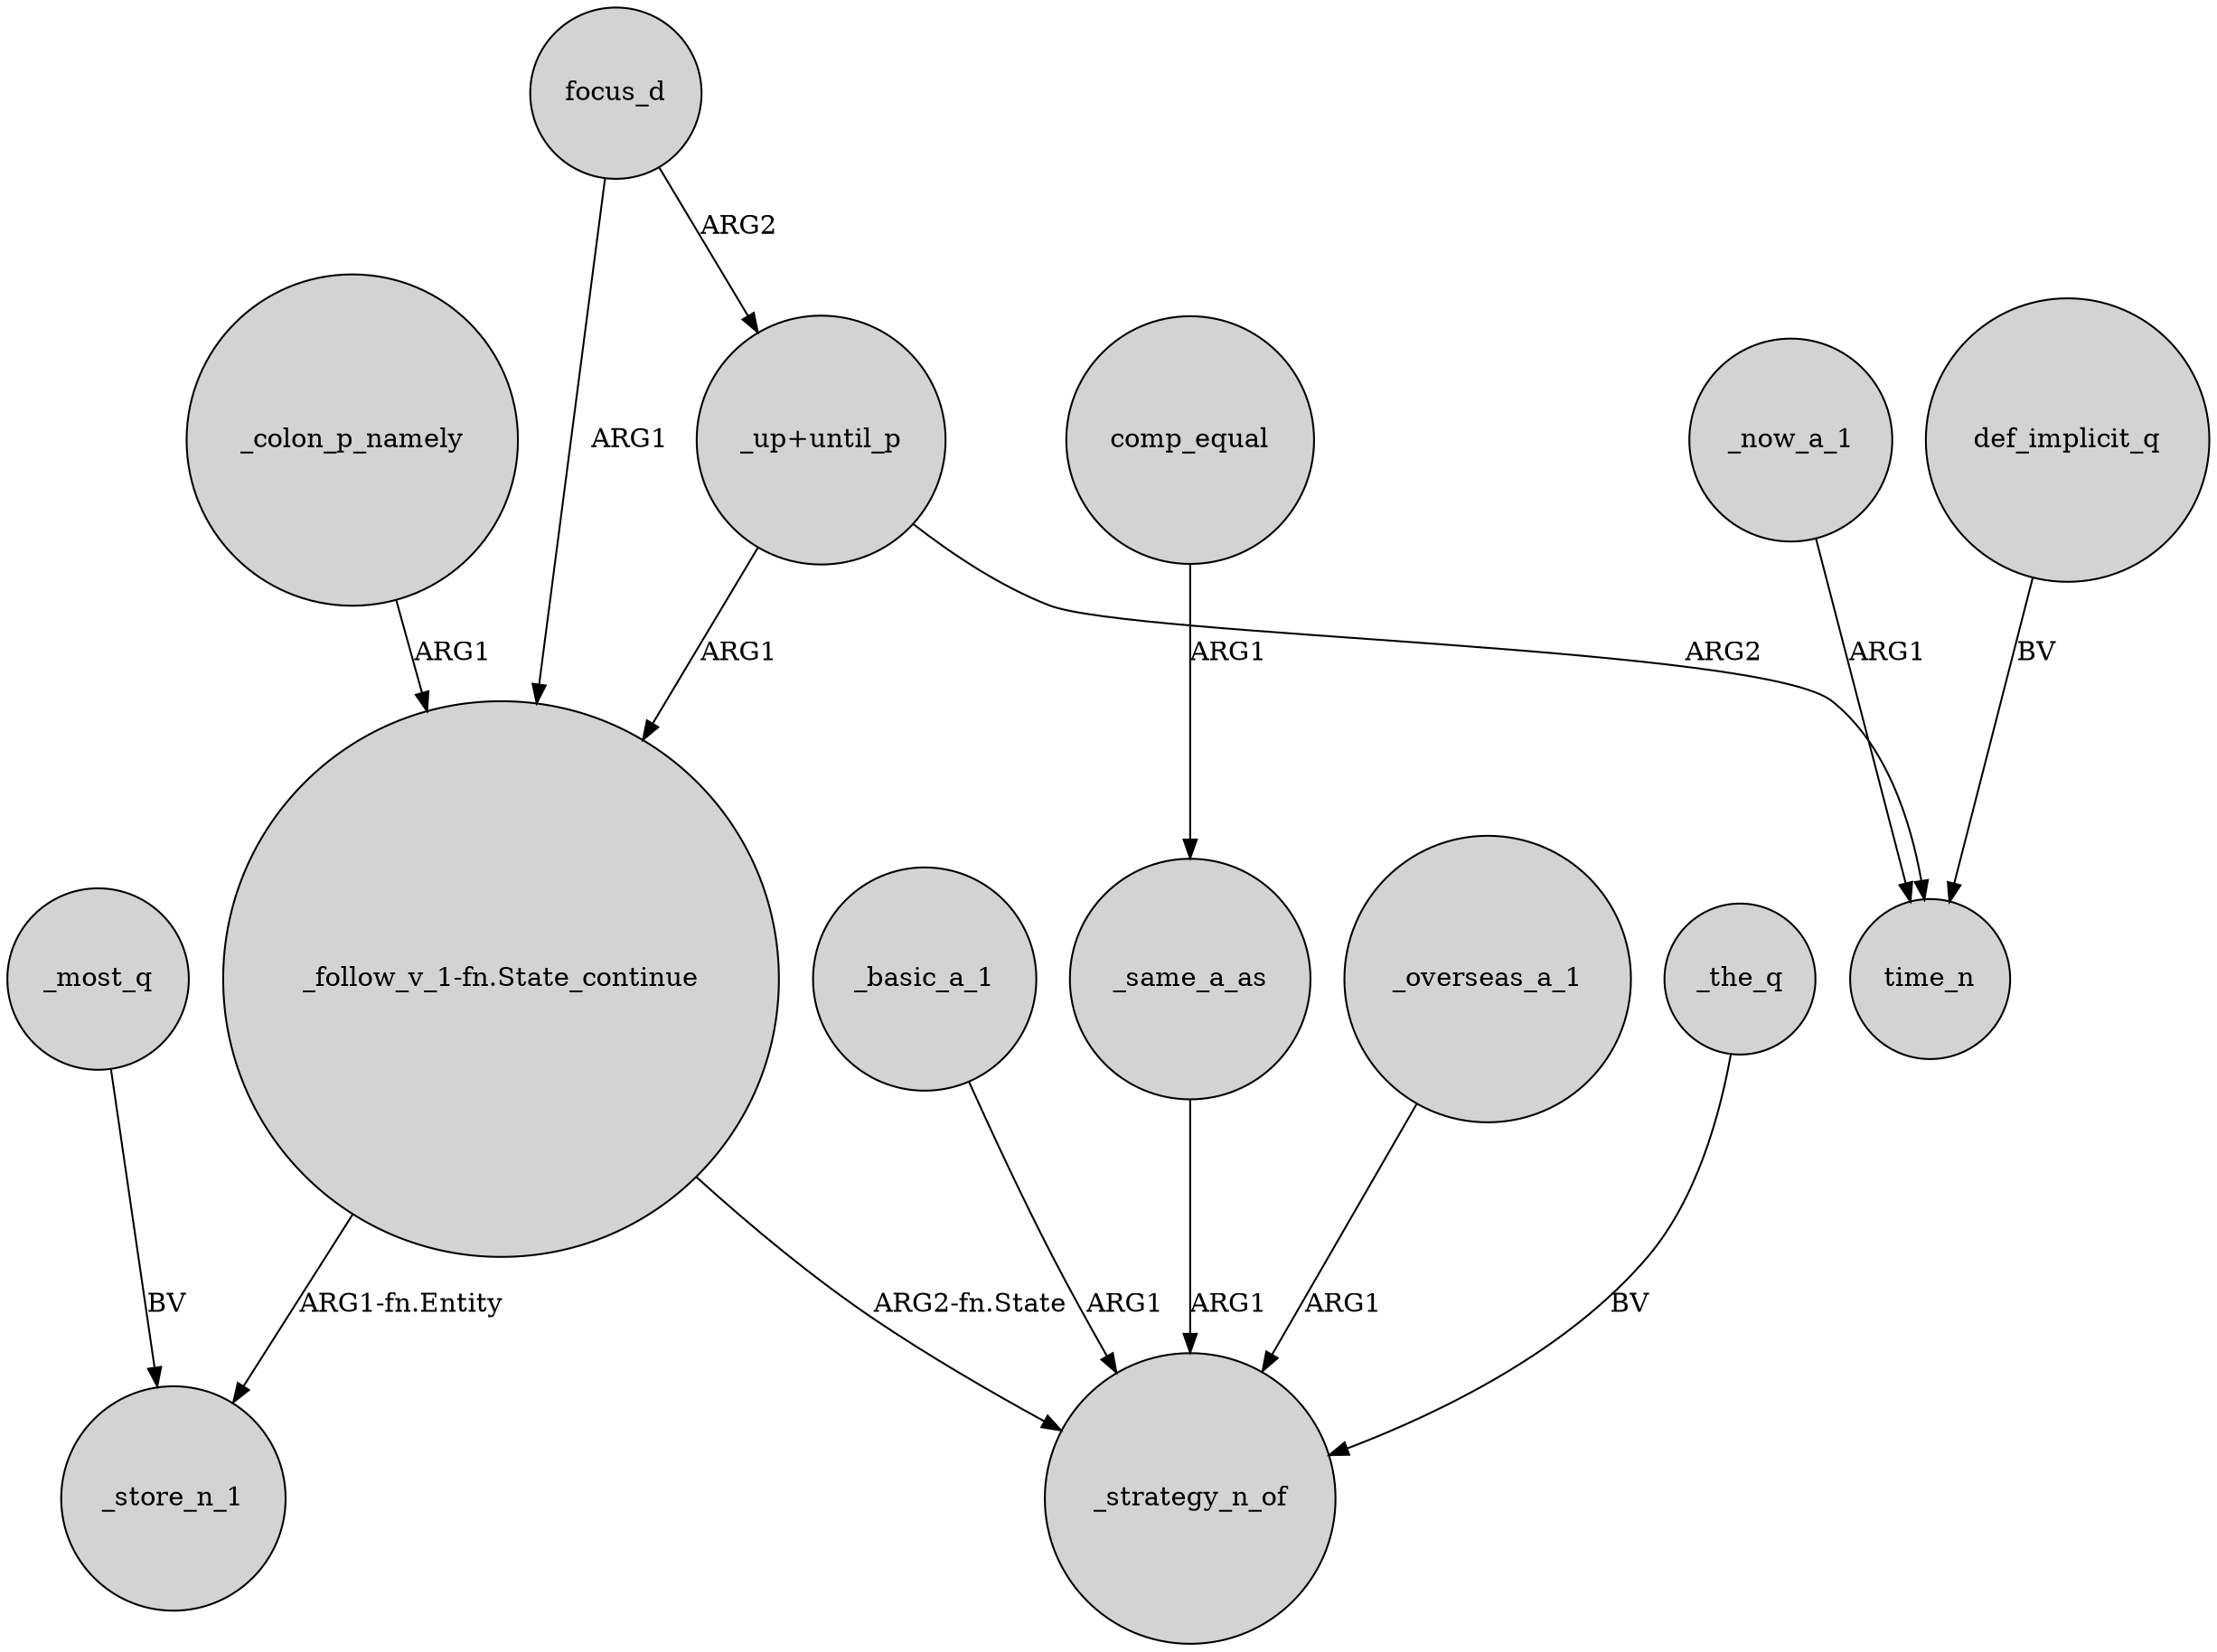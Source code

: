 digraph {
	node [shape=circle style=filled]
	"_up+until_p" -> "_follow_v_1-fn.State_continue" [label=ARG1]
	_most_q -> _store_n_1 [label=BV]
	"_follow_v_1-fn.State_continue" -> _strategy_n_of [label="ARG2-fn.State"]
	_colon_p_namely -> "_follow_v_1-fn.State_continue" [label=ARG1]
	_same_a_as -> _strategy_n_of [label=ARG1]
	_overseas_a_1 -> _strategy_n_of [label=ARG1]
	"_up+until_p" -> time_n [label=ARG2]
	focus_d -> "_up+until_p" [label=ARG2]
	_now_a_1 -> time_n [label=ARG1]
	focus_d -> "_follow_v_1-fn.State_continue" [label=ARG1]
	_the_q -> _strategy_n_of [label=BV]
	comp_equal -> _same_a_as [label=ARG1]
	_basic_a_1 -> _strategy_n_of [label=ARG1]
	"_follow_v_1-fn.State_continue" -> _store_n_1 [label="ARG1-fn.Entity"]
	def_implicit_q -> time_n [label=BV]
}
